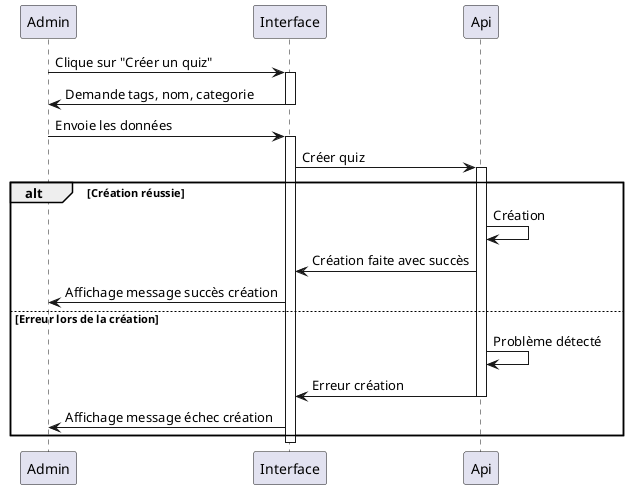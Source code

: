 @startuml Création quiz

participant Admin
participant Interface as front
participant Api

Admin -> front: Clique sur "Créer un quiz"

activate front
Admin <- front: Demande tags, nom, categorie
deactivate front

Admin -> front: Envoie les données
activate front

front -> Api: Créer quiz
activate Api

alt Création réussie
    Api -> Api: Création
    front <- Api: Création faite avec succès
    Admin <- front: Affichage message succès création
else Erreur lors de la création
    Api -> Api: Problème détecté
    front <- Api: Erreur création
    deactivate Api
    Admin <- front: Affichage message échec création

end
deactivate front


@enduml